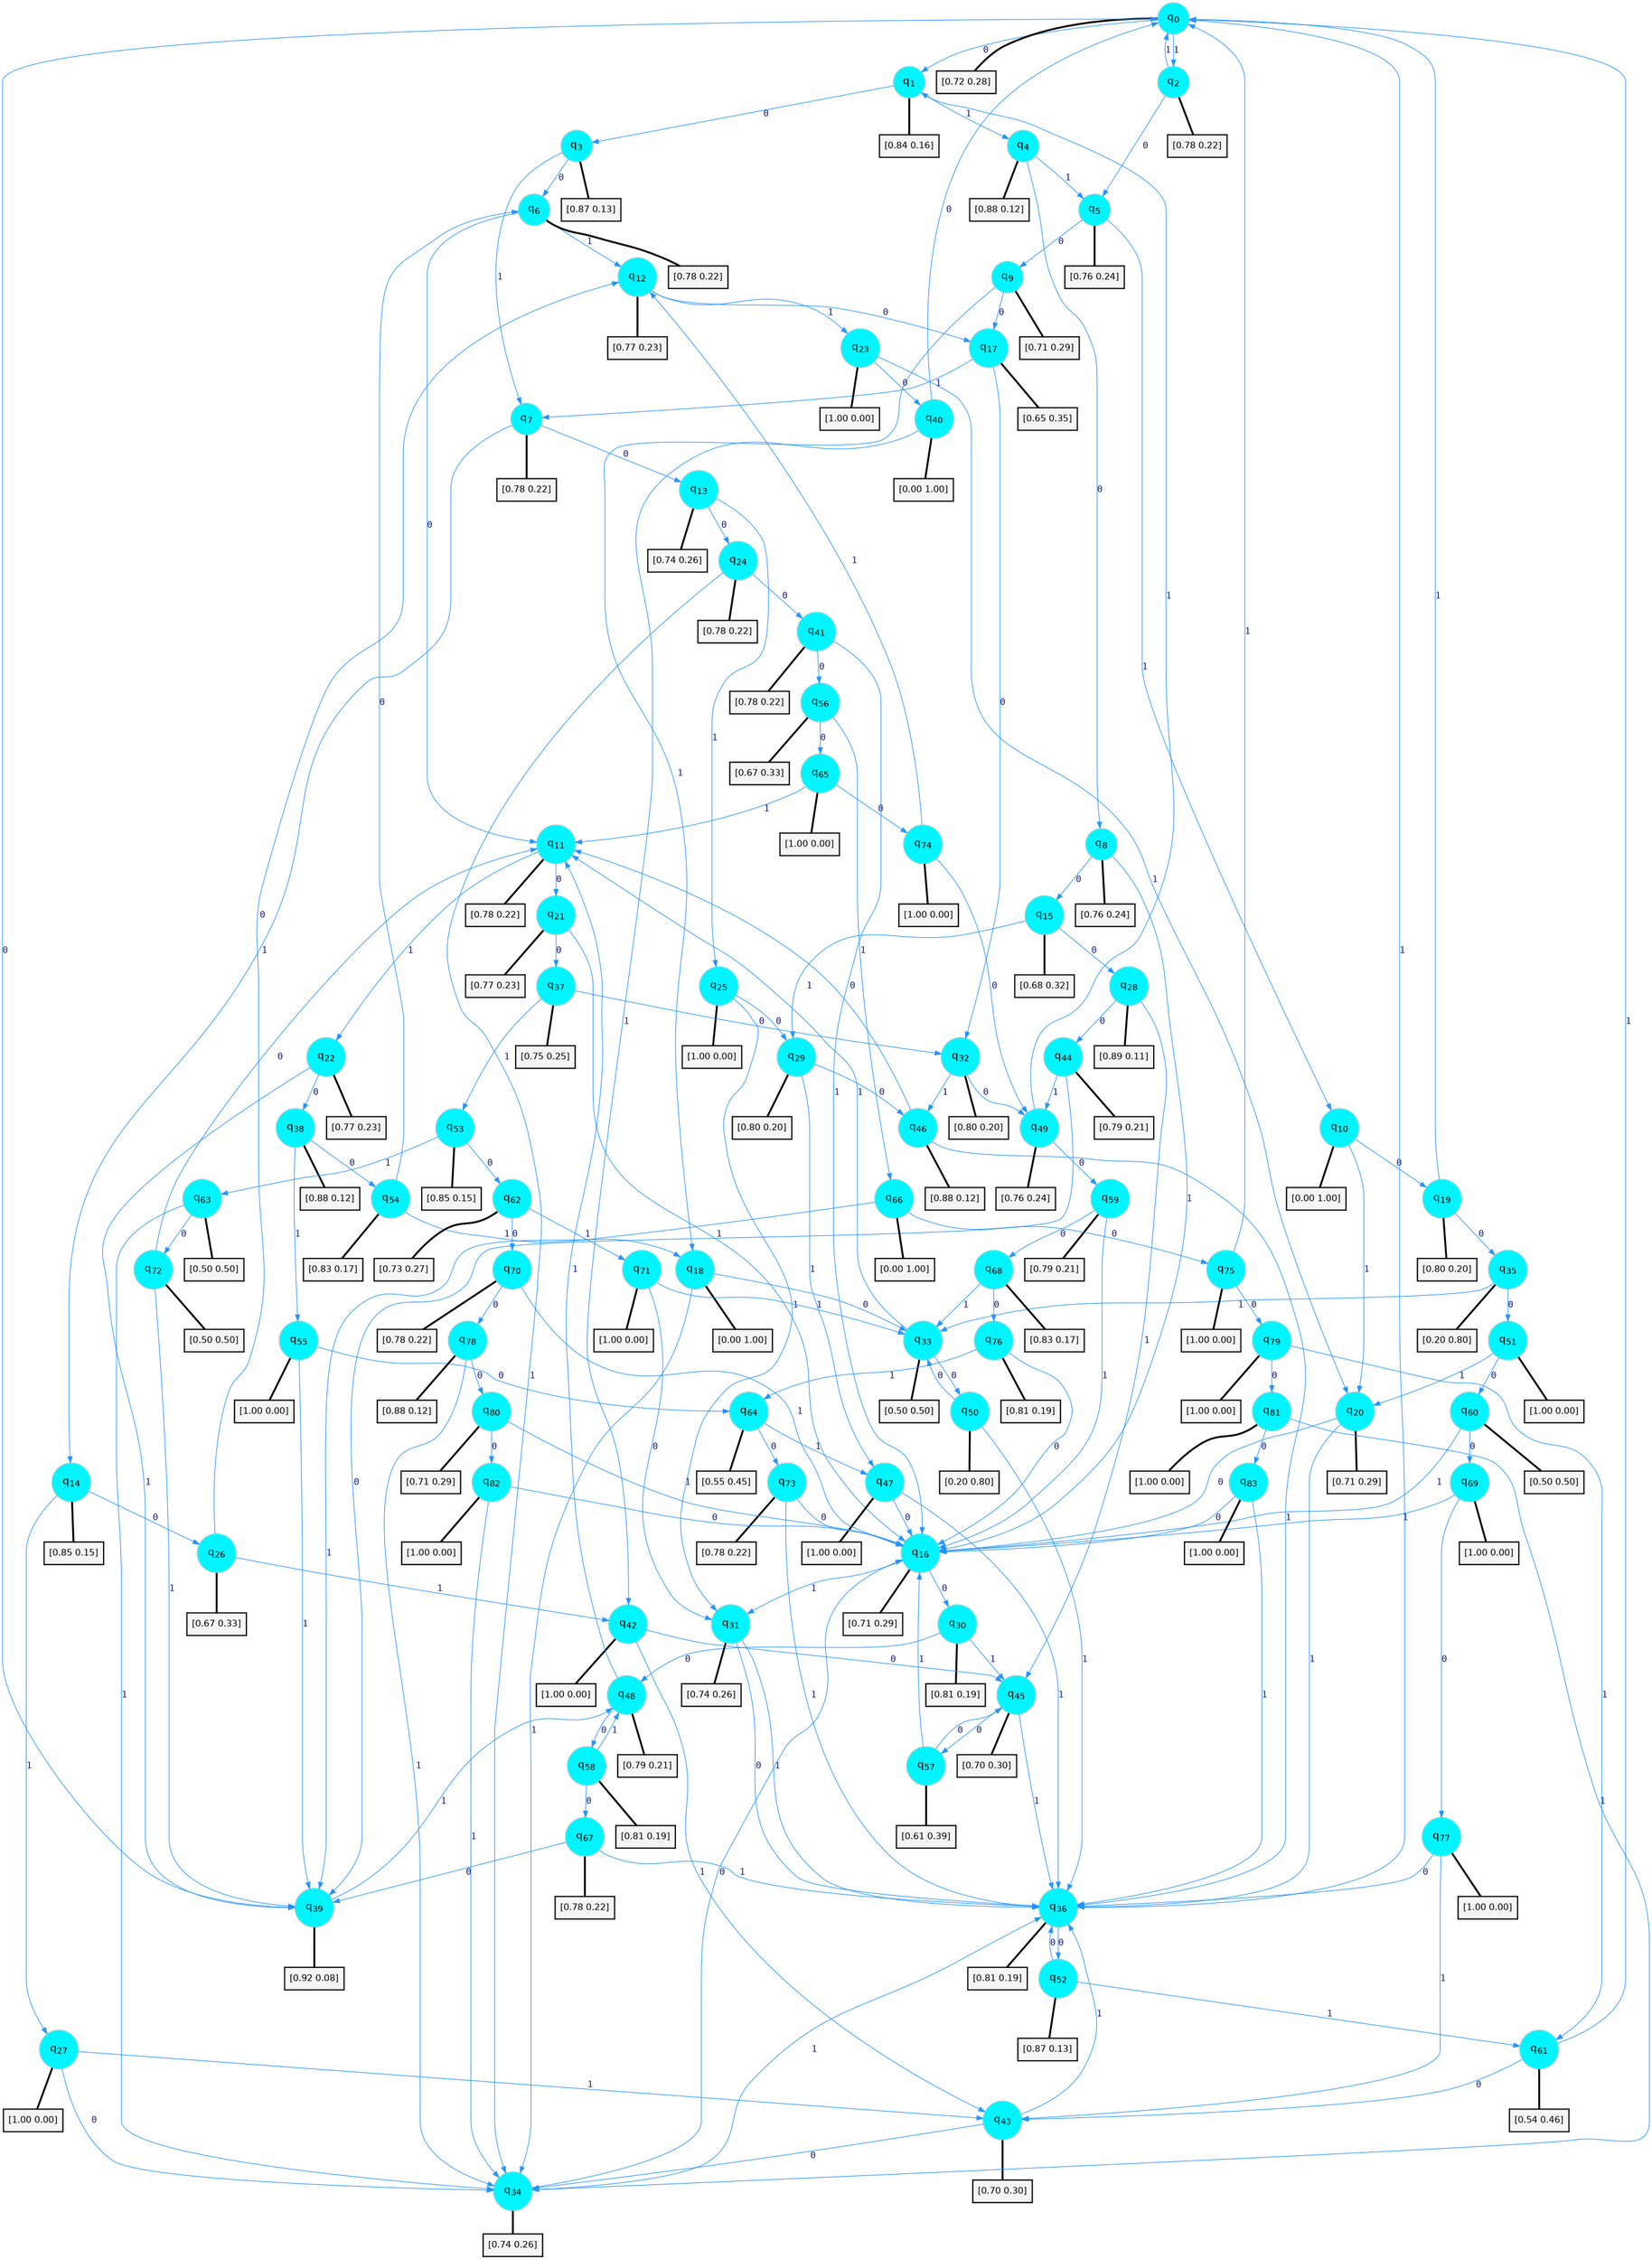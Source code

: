digraph G {
graph [
bgcolor=transparent, dpi=300, rankdir=TD, size="40,25"];
node [
color=gray, fillcolor=turquoise1, fontcolor=black, fontname=Helvetica, fontsize=16, fontweight=bold, shape=circle, style=filled];
edge [
arrowsize=1, color=dodgerblue1, fontcolor=midnightblue, fontname=courier, fontweight=bold, penwidth=1, style=solid, weight=20];
0[label=<q<SUB>0</SUB>>];
1[label=<q<SUB>1</SUB>>];
2[label=<q<SUB>2</SUB>>];
3[label=<q<SUB>3</SUB>>];
4[label=<q<SUB>4</SUB>>];
5[label=<q<SUB>5</SUB>>];
6[label=<q<SUB>6</SUB>>];
7[label=<q<SUB>7</SUB>>];
8[label=<q<SUB>8</SUB>>];
9[label=<q<SUB>9</SUB>>];
10[label=<q<SUB>10</SUB>>];
11[label=<q<SUB>11</SUB>>];
12[label=<q<SUB>12</SUB>>];
13[label=<q<SUB>13</SUB>>];
14[label=<q<SUB>14</SUB>>];
15[label=<q<SUB>15</SUB>>];
16[label=<q<SUB>16</SUB>>];
17[label=<q<SUB>17</SUB>>];
18[label=<q<SUB>18</SUB>>];
19[label=<q<SUB>19</SUB>>];
20[label=<q<SUB>20</SUB>>];
21[label=<q<SUB>21</SUB>>];
22[label=<q<SUB>22</SUB>>];
23[label=<q<SUB>23</SUB>>];
24[label=<q<SUB>24</SUB>>];
25[label=<q<SUB>25</SUB>>];
26[label=<q<SUB>26</SUB>>];
27[label=<q<SUB>27</SUB>>];
28[label=<q<SUB>28</SUB>>];
29[label=<q<SUB>29</SUB>>];
30[label=<q<SUB>30</SUB>>];
31[label=<q<SUB>31</SUB>>];
32[label=<q<SUB>32</SUB>>];
33[label=<q<SUB>33</SUB>>];
34[label=<q<SUB>34</SUB>>];
35[label=<q<SUB>35</SUB>>];
36[label=<q<SUB>36</SUB>>];
37[label=<q<SUB>37</SUB>>];
38[label=<q<SUB>38</SUB>>];
39[label=<q<SUB>39</SUB>>];
40[label=<q<SUB>40</SUB>>];
41[label=<q<SUB>41</SUB>>];
42[label=<q<SUB>42</SUB>>];
43[label=<q<SUB>43</SUB>>];
44[label=<q<SUB>44</SUB>>];
45[label=<q<SUB>45</SUB>>];
46[label=<q<SUB>46</SUB>>];
47[label=<q<SUB>47</SUB>>];
48[label=<q<SUB>48</SUB>>];
49[label=<q<SUB>49</SUB>>];
50[label=<q<SUB>50</SUB>>];
51[label=<q<SUB>51</SUB>>];
52[label=<q<SUB>52</SUB>>];
53[label=<q<SUB>53</SUB>>];
54[label=<q<SUB>54</SUB>>];
55[label=<q<SUB>55</SUB>>];
56[label=<q<SUB>56</SUB>>];
57[label=<q<SUB>57</SUB>>];
58[label=<q<SUB>58</SUB>>];
59[label=<q<SUB>59</SUB>>];
60[label=<q<SUB>60</SUB>>];
61[label=<q<SUB>61</SUB>>];
62[label=<q<SUB>62</SUB>>];
63[label=<q<SUB>63</SUB>>];
64[label=<q<SUB>64</SUB>>];
65[label=<q<SUB>65</SUB>>];
66[label=<q<SUB>66</SUB>>];
67[label=<q<SUB>67</SUB>>];
68[label=<q<SUB>68</SUB>>];
69[label=<q<SUB>69</SUB>>];
70[label=<q<SUB>70</SUB>>];
71[label=<q<SUB>71</SUB>>];
72[label=<q<SUB>72</SUB>>];
73[label=<q<SUB>73</SUB>>];
74[label=<q<SUB>74</SUB>>];
75[label=<q<SUB>75</SUB>>];
76[label=<q<SUB>76</SUB>>];
77[label=<q<SUB>77</SUB>>];
78[label=<q<SUB>78</SUB>>];
79[label=<q<SUB>79</SUB>>];
80[label=<q<SUB>80</SUB>>];
81[label=<q<SUB>81</SUB>>];
82[label=<q<SUB>82</SUB>>];
83[label=<q<SUB>83</SUB>>];
84[label="[0.72 0.28]", shape=box,fontcolor=black, fontname=Helvetica, fontsize=14, penwidth=2, fillcolor=whitesmoke,color=black];
85[label="[0.84 0.16]", shape=box,fontcolor=black, fontname=Helvetica, fontsize=14, penwidth=2, fillcolor=whitesmoke,color=black];
86[label="[0.78 0.22]", shape=box,fontcolor=black, fontname=Helvetica, fontsize=14, penwidth=2, fillcolor=whitesmoke,color=black];
87[label="[0.87 0.13]", shape=box,fontcolor=black, fontname=Helvetica, fontsize=14, penwidth=2, fillcolor=whitesmoke,color=black];
88[label="[0.88 0.12]", shape=box,fontcolor=black, fontname=Helvetica, fontsize=14, penwidth=2, fillcolor=whitesmoke,color=black];
89[label="[0.76 0.24]", shape=box,fontcolor=black, fontname=Helvetica, fontsize=14, penwidth=2, fillcolor=whitesmoke,color=black];
90[label="[0.78 0.22]", shape=box,fontcolor=black, fontname=Helvetica, fontsize=14, penwidth=2, fillcolor=whitesmoke,color=black];
91[label="[0.78 0.22]", shape=box,fontcolor=black, fontname=Helvetica, fontsize=14, penwidth=2, fillcolor=whitesmoke,color=black];
92[label="[0.76 0.24]", shape=box,fontcolor=black, fontname=Helvetica, fontsize=14, penwidth=2, fillcolor=whitesmoke,color=black];
93[label="[0.71 0.29]", shape=box,fontcolor=black, fontname=Helvetica, fontsize=14, penwidth=2, fillcolor=whitesmoke,color=black];
94[label="[0.00 1.00]", shape=box,fontcolor=black, fontname=Helvetica, fontsize=14, penwidth=2, fillcolor=whitesmoke,color=black];
95[label="[0.78 0.22]", shape=box,fontcolor=black, fontname=Helvetica, fontsize=14, penwidth=2, fillcolor=whitesmoke,color=black];
96[label="[0.77 0.23]", shape=box,fontcolor=black, fontname=Helvetica, fontsize=14, penwidth=2, fillcolor=whitesmoke,color=black];
97[label="[0.74 0.26]", shape=box,fontcolor=black, fontname=Helvetica, fontsize=14, penwidth=2, fillcolor=whitesmoke,color=black];
98[label="[0.85 0.15]", shape=box,fontcolor=black, fontname=Helvetica, fontsize=14, penwidth=2, fillcolor=whitesmoke,color=black];
99[label="[0.68 0.32]", shape=box,fontcolor=black, fontname=Helvetica, fontsize=14, penwidth=2, fillcolor=whitesmoke,color=black];
100[label="[0.71 0.29]", shape=box,fontcolor=black, fontname=Helvetica, fontsize=14, penwidth=2, fillcolor=whitesmoke,color=black];
101[label="[0.65 0.35]", shape=box,fontcolor=black, fontname=Helvetica, fontsize=14, penwidth=2, fillcolor=whitesmoke,color=black];
102[label="[0.00 1.00]", shape=box,fontcolor=black, fontname=Helvetica, fontsize=14, penwidth=2, fillcolor=whitesmoke,color=black];
103[label="[0.80 0.20]", shape=box,fontcolor=black, fontname=Helvetica, fontsize=14, penwidth=2, fillcolor=whitesmoke,color=black];
104[label="[0.71 0.29]", shape=box,fontcolor=black, fontname=Helvetica, fontsize=14, penwidth=2, fillcolor=whitesmoke,color=black];
105[label="[0.77 0.23]", shape=box,fontcolor=black, fontname=Helvetica, fontsize=14, penwidth=2, fillcolor=whitesmoke,color=black];
106[label="[0.77 0.23]", shape=box,fontcolor=black, fontname=Helvetica, fontsize=14, penwidth=2, fillcolor=whitesmoke,color=black];
107[label="[1.00 0.00]", shape=box,fontcolor=black, fontname=Helvetica, fontsize=14, penwidth=2, fillcolor=whitesmoke,color=black];
108[label="[0.78 0.22]", shape=box,fontcolor=black, fontname=Helvetica, fontsize=14, penwidth=2, fillcolor=whitesmoke,color=black];
109[label="[1.00 0.00]", shape=box,fontcolor=black, fontname=Helvetica, fontsize=14, penwidth=2, fillcolor=whitesmoke,color=black];
110[label="[0.67 0.33]", shape=box,fontcolor=black, fontname=Helvetica, fontsize=14, penwidth=2, fillcolor=whitesmoke,color=black];
111[label="[1.00 0.00]", shape=box,fontcolor=black, fontname=Helvetica, fontsize=14, penwidth=2, fillcolor=whitesmoke,color=black];
112[label="[0.89 0.11]", shape=box,fontcolor=black, fontname=Helvetica, fontsize=14, penwidth=2, fillcolor=whitesmoke,color=black];
113[label="[0.80 0.20]", shape=box,fontcolor=black, fontname=Helvetica, fontsize=14, penwidth=2, fillcolor=whitesmoke,color=black];
114[label="[0.81 0.19]", shape=box,fontcolor=black, fontname=Helvetica, fontsize=14, penwidth=2, fillcolor=whitesmoke,color=black];
115[label="[0.74 0.26]", shape=box,fontcolor=black, fontname=Helvetica, fontsize=14, penwidth=2, fillcolor=whitesmoke,color=black];
116[label="[0.80 0.20]", shape=box,fontcolor=black, fontname=Helvetica, fontsize=14, penwidth=2, fillcolor=whitesmoke,color=black];
117[label="[0.50 0.50]", shape=box,fontcolor=black, fontname=Helvetica, fontsize=14, penwidth=2, fillcolor=whitesmoke,color=black];
118[label="[0.74 0.26]", shape=box,fontcolor=black, fontname=Helvetica, fontsize=14, penwidth=2, fillcolor=whitesmoke,color=black];
119[label="[0.20 0.80]", shape=box,fontcolor=black, fontname=Helvetica, fontsize=14, penwidth=2, fillcolor=whitesmoke,color=black];
120[label="[0.81 0.19]", shape=box,fontcolor=black, fontname=Helvetica, fontsize=14, penwidth=2, fillcolor=whitesmoke,color=black];
121[label="[0.75 0.25]", shape=box,fontcolor=black, fontname=Helvetica, fontsize=14, penwidth=2, fillcolor=whitesmoke,color=black];
122[label="[0.88 0.12]", shape=box,fontcolor=black, fontname=Helvetica, fontsize=14, penwidth=2, fillcolor=whitesmoke,color=black];
123[label="[0.92 0.08]", shape=box,fontcolor=black, fontname=Helvetica, fontsize=14, penwidth=2, fillcolor=whitesmoke,color=black];
124[label="[0.00 1.00]", shape=box,fontcolor=black, fontname=Helvetica, fontsize=14, penwidth=2, fillcolor=whitesmoke,color=black];
125[label="[0.78 0.22]", shape=box,fontcolor=black, fontname=Helvetica, fontsize=14, penwidth=2, fillcolor=whitesmoke,color=black];
126[label="[1.00 0.00]", shape=box,fontcolor=black, fontname=Helvetica, fontsize=14, penwidth=2, fillcolor=whitesmoke,color=black];
127[label="[0.70 0.30]", shape=box,fontcolor=black, fontname=Helvetica, fontsize=14, penwidth=2, fillcolor=whitesmoke,color=black];
128[label="[0.79 0.21]", shape=box,fontcolor=black, fontname=Helvetica, fontsize=14, penwidth=2, fillcolor=whitesmoke,color=black];
129[label="[0.70 0.30]", shape=box,fontcolor=black, fontname=Helvetica, fontsize=14, penwidth=2, fillcolor=whitesmoke,color=black];
130[label="[0.88 0.12]", shape=box,fontcolor=black, fontname=Helvetica, fontsize=14, penwidth=2, fillcolor=whitesmoke,color=black];
131[label="[1.00 0.00]", shape=box,fontcolor=black, fontname=Helvetica, fontsize=14, penwidth=2, fillcolor=whitesmoke,color=black];
132[label="[0.79 0.21]", shape=box,fontcolor=black, fontname=Helvetica, fontsize=14, penwidth=2, fillcolor=whitesmoke,color=black];
133[label="[0.76 0.24]", shape=box,fontcolor=black, fontname=Helvetica, fontsize=14, penwidth=2, fillcolor=whitesmoke,color=black];
134[label="[0.20 0.80]", shape=box,fontcolor=black, fontname=Helvetica, fontsize=14, penwidth=2, fillcolor=whitesmoke,color=black];
135[label="[1.00 0.00]", shape=box,fontcolor=black, fontname=Helvetica, fontsize=14, penwidth=2, fillcolor=whitesmoke,color=black];
136[label="[0.87 0.13]", shape=box,fontcolor=black, fontname=Helvetica, fontsize=14, penwidth=2, fillcolor=whitesmoke,color=black];
137[label="[0.85 0.15]", shape=box,fontcolor=black, fontname=Helvetica, fontsize=14, penwidth=2, fillcolor=whitesmoke,color=black];
138[label="[0.83 0.17]", shape=box,fontcolor=black, fontname=Helvetica, fontsize=14, penwidth=2, fillcolor=whitesmoke,color=black];
139[label="[1.00 0.00]", shape=box,fontcolor=black, fontname=Helvetica, fontsize=14, penwidth=2, fillcolor=whitesmoke,color=black];
140[label="[0.67 0.33]", shape=box,fontcolor=black, fontname=Helvetica, fontsize=14, penwidth=2, fillcolor=whitesmoke,color=black];
141[label="[0.61 0.39]", shape=box,fontcolor=black, fontname=Helvetica, fontsize=14, penwidth=2, fillcolor=whitesmoke,color=black];
142[label="[0.81 0.19]", shape=box,fontcolor=black, fontname=Helvetica, fontsize=14, penwidth=2, fillcolor=whitesmoke,color=black];
143[label="[0.79 0.21]", shape=box,fontcolor=black, fontname=Helvetica, fontsize=14, penwidth=2, fillcolor=whitesmoke,color=black];
144[label="[0.50 0.50]", shape=box,fontcolor=black, fontname=Helvetica, fontsize=14, penwidth=2, fillcolor=whitesmoke,color=black];
145[label="[0.54 0.46]", shape=box,fontcolor=black, fontname=Helvetica, fontsize=14, penwidth=2, fillcolor=whitesmoke,color=black];
146[label="[0.73 0.27]", shape=box,fontcolor=black, fontname=Helvetica, fontsize=14, penwidth=2, fillcolor=whitesmoke,color=black];
147[label="[0.50 0.50]", shape=box,fontcolor=black, fontname=Helvetica, fontsize=14, penwidth=2, fillcolor=whitesmoke,color=black];
148[label="[0.55 0.45]", shape=box,fontcolor=black, fontname=Helvetica, fontsize=14, penwidth=2, fillcolor=whitesmoke,color=black];
149[label="[1.00 0.00]", shape=box,fontcolor=black, fontname=Helvetica, fontsize=14, penwidth=2, fillcolor=whitesmoke,color=black];
150[label="[0.00 1.00]", shape=box,fontcolor=black, fontname=Helvetica, fontsize=14, penwidth=2, fillcolor=whitesmoke,color=black];
151[label="[0.78 0.22]", shape=box,fontcolor=black, fontname=Helvetica, fontsize=14, penwidth=2, fillcolor=whitesmoke,color=black];
152[label="[0.83 0.17]", shape=box,fontcolor=black, fontname=Helvetica, fontsize=14, penwidth=2, fillcolor=whitesmoke,color=black];
153[label="[1.00 0.00]", shape=box,fontcolor=black, fontname=Helvetica, fontsize=14, penwidth=2, fillcolor=whitesmoke,color=black];
154[label="[0.78 0.22]", shape=box,fontcolor=black, fontname=Helvetica, fontsize=14, penwidth=2, fillcolor=whitesmoke,color=black];
155[label="[1.00 0.00]", shape=box,fontcolor=black, fontname=Helvetica, fontsize=14, penwidth=2, fillcolor=whitesmoke,color=black];
156[label="[0.50 0.50]", shape=box,fontcolor=black, fontname=Helvetica, fontsize=14, penwidth=2, fillcolor=whitesmoke,color=black];
157[label="[0.78 0.22]", shape=box,fontcolor=black, fontname=Helvetica, fontsize=14, penwidth=2, fillcolor=whitesmoke,color=black];
158[label="[1.00 0.00]", shape=box,fontcolor=black, fontname=Helvetica, fontsize=14, penwidth=2, fillcolor=whitesmoke,color=black];
159[label="[1.00 0.00]", shape=box,fontcolor=black, fontname=Helvetica, fontsize=14, penwidth=2, fillcolor=whitesmoke,color=black];
160[label="[0.81 0.19]", shape=box,fontcolor=black, fontname=Helvetica, fontsize=14, penwidth=2, fillcolor=whitesmoke,color=black];
161[label="[1.00 0.00]", shape=box,fontcolor=black, fontname=Helvetica, fontsize=14, penwidth=2, fillcolor=whitesmoke,color=black];
162[label="[0.88 0.12]", shape=box,fontcolor=black, fontname=Helvetica, fontsize=14, penwidth=2, fillcolor=whitesmoke,color=black];
163[label="[1.00 0.00]", shape=box,fontcolor=black, fontname=Helvetica, fontsize=14, penwidth=2, fillcolor=whitesmoke,color=black];
164[label="[0.71 0.29]", shape=box,fontcolor=black, fontname=Helvetica, fontsize=14, penwidth=2, fillcolor=whitesmoke,color=black];
165[label="[1.00 0.00]", shape=box,fontcolor=black, fontname=Helvetica, fontsize=14, penwidth=2, fillcolor=whitesmoke,color=black];
166[label="[1.00 0.00]", shape=box,fontcolor=black, fontname=Helvetica, fontsize=14, penwidth=2, fillcolor=whitesmoke,color=black];
167[label="[1.00 0.00]", shape=box,fontcolor=black, fontname=Helvetica, fontsize=14, penwidth=2, fillcolor=whitesmoke,color=black];
0->1 [label=0];
0->2 [label=1];
0->84 [arrowhead=none, penwidth=3,color=black];
1->3 [label=0];
1->4 [label=1];
1->85 [arrowhead=none, penwidth=3,color=black];
2->5 [label=0];
2->0 [label=1];
2->86 [arrowhead=none, penwidth=3,color=black];
3->6 [label=0];
3->7 [label=1];
3->87 [arrowhead=none, penwidth=3,color=black];
4->8 [label=0];
4->5 [label=1];
4->88 [arrowhead=none, penwidth=3,color=black];
5->9 [label=0];
5->10 [label=1];
5->89 [arrowhead=none, penwidth=3,color=black];
6->11 [label=0];
6->12 [label=1];
6->90 [arrowhead=none, penwidth=3,color=black];
7->13 [label=0];
7->14 [label=1];
7->91 [arrowhead=none, penwidth=3,color=black];
8->15 [label=0];
8->16 [label=1];
8->92 [arrowhead=none, penwidth=3,color=black];
9->17 [label=0];
9->18 [label=1];
9->93 [arrowhead=none, penwidth=3,color=black];
10->19 [label=0];
10->20 [label=1];
10->94 [arrowhead=none, penwidth=3,color=black];
11->21 [label=0];
11->22 [label=1];
11->95 [arrowhead=none, penwidth=3,color=black];
12->17 [label=0];
12->23 [label=1];
12->96 [arrowhead=none, penwidth=3,color=black];
13->24 [label=0];
13->25 [label=1];
13->97 [arrowhead=none, penwidth=3,color=black];
14->26 [label=0];
14->27 [label=1];
14->98 [arrowhead=none, penwidth=3,color=black];
15->28 [label=0];
15->29 [label=1];
15->99 [arrowhead=none, penwidth=3,color=black];
16->30 [label=0];
16->31 [label=1];
16->100 [arrowhead=none, penwidth=3,color=black];
17->32 [label=0];
17->7 [label=1];
17->101 [arrowhead=none, penwidth=3,color=black];
18->33 [label=0];
18->34 [label=1];
18->102 [arrowhead=none, penwidth=3,color=black];
19->35 [label=0];
19->0 [label=1];
19->103 [arrowhead=none, penwidth=3,color=black];
20->16 [label=0];
20->36 [label=1];
20->104 [arrowhead=none, penwidth=3,color=black];
21->37 [label=0];
21->16 [label=1];
21->105 [arrowhead=none, penwidth=3,color=black];
22->38 [label=0];
22->39 [label=1];
22->106 [arrowhead=none, penwidth=3,color=black];
23->40 [label=0];
23->20 [label=1];
23->107 [arrowhead=none, penwidth=3,color=black];
24->41 [label=0];
24->34 [label=1];
24->108 [arrowhead=none, penwidth=3,color=black];
25->29 [label=0];
25->31 [label=1];
25->109 [arrowhead=none, penwidth=3,color=black];
26->12 [label=0];
26->42 [label=1];
26->110 [arrowhead=none, penwidth=3,color=black];
27->34 [label=0];
27->43 [label=1];
27->111 [arrowhead=none, penwidth=3,color=black];
28->44 [label=0];
28->45 [label=1];
28->112 [arrowhead=none, penwidth=3,color=black];
29->46 [label=0];
29->47 [label=1];
29->113 [arrowhead=none, penwidth=3,color=black];
30->48 [label=0];
30->45 [label=1];
30->114 [arrowhead=none, penwidth=3,color=black];
31->36 [label=0];
31->36 [label=1];
31->115 [arrowhead=none, penwidth=3,color=black];
32->49 [label=0];
32->46 [label=1];
32->116 [arrowhead=none, penwidth=3,color=black];
33->50 [label=0];
33->11 [label=1];
33->117 [arrowhead=none, penwidth=3,color=black];
34->16 [label=0];
34->36 [label=1];
34->118 [arrowhead=none, penwidth=3,color=black];
35->51 [label=0];
35->33 [label=1];
35->119 [arrowhead=none, penwidth=3,color=black];
36->52 [label=0];
36->0 [label=1];
36->120 [arrowhead=none, penwidth=3,color=black];
37->32 [label=0];
37->53 [label=1];
37->121 [arrowhead=none, penwidth=3,color=black];
38->54 [label=0];
38->55 [label=1];
38->122 [arrowhead=none, penwidth=3,color=black];
39->0 [label=0];
39->48 [label=1];
39->123 [arrowhead=none, penwidth=3,color=black];
40->0 [label=0];
40->42 [label=1];
40->124 [arrowhead=none, penwidth=3,color=black];
41->56 [label=0];
41->16 [label=1];
41->125 [arrowhead=none, penwidth=3,color=black];
42->45 [label=0];
42->43 [label=1];
42->126 [arrowhead=none, penwidth=3,color=black];
43->34 [label=0];
43->36 [label=1];
43->127 [arrowhead=none, penwidth=3,color=black];
44->39 [label=0];
44->49 [label=1];
44->128 [arrowhead=none, penwidth=3,color=black];
45->57 [label=0];
45->36 [label=1];
45->129 [arrowhead=none, penwidth=3,color=black];
46->11 [label=0];
46->36 [label=1];
46->130 [arrowhead=none, penwidth=3,color=black];
47->16 [label=0];
47->36 [label=1];
47->131 [arrowhead=none, penwidth=3,color=black];
48->58 [label=0];
48->11 [label=1];
48->132 [arrowhead=none, penwidth=3,color=black];
49->59 [label=0];
49->1 [label=1];
49->133 [arrowhead=none, penwidth=3,color=black];
50->33 [label=0];
50->36 [label=1];
50->134 [arrowhead=none, penwidth=3,color=black];
51->60 [label=0];
51->20 [label=1];
51->135 [arrowhead=none, penwidth=3,color=black];
52->36 [label=0];
52->61 [label=1];
52->136 [arrowhead=none, penwidth=3,color=black];
53->62 [label=0];
53->63 [label=1];
53->137 [arrowhead=none, penwidth=3,color=black];
54->6 [label=0];
54->18 [label=1];
54->138 [arrowhead=none, penwidth=3,color=black];
55->64 [label=0];
55->39 [label=1];
55->139 [arrowhead=none, penwidth=3,color=black];
56->65 [label=0];
56->66 [label=1];
56->140 [arrowhead=none, penwidth=3,color=black];
57->45 [label=0];
57->16 [label=1];
57->141 [arrowhead=none, penwidth=3,color=black];
58->67 [label=0];
58->48 [label=1];
58->142 [arrowhead=none, penwidth=3,color=black];
59->68 [label=0];
59->16 [label=1];
59->143 [arrowhead=none, penwidth=3,color=black];
60->69 [label=0];
60->16 [label=1];
60->144 [arrowhead=none, penwidth=3,color=black];
61->43 [label=0];
61->0 [label=1];
61->145 [arrowhead=none, penwidth=3,color=black];
62->70 [label=0];
62->71 [label=1];
62->146 [arrowhead=none, penwidth=3,color=black];
63->72 [label=0];
63->34 [label=1];
63->147 [arrowhead=none, penwidth=3,color=black];
64->73 [label=0];
64->47 [label=1];
64->148 [arrowhead=none, penwidth=3,color=black];
65->74 [label=0];
65->11 [label=1];
65->149 [arrowhead=none, penwidth=3,color=black];
66->75 [label=0];
66->39 [label=1];
66->150 [arrowhead=none, penwidth=3,color=black];
67->39 [label=0];
67->36 [label=1];
67->151 [arrowhead=none, penwidth=3,color=black];
68->76 [label=0];
68->33 [label=1];
68->152 [arrowhead=none, penwidth=3,color=black];
69->77 [label=0];
69->16 [label=1];
69->153 [arrowhead=none, penwidth=3,color=black];
70->78 [label=0];
70->16 [label=1];
70->154 [arrowhead=none, penwidth=3,color=black];
71->31 [label=0];
71->33 [label=1];
71->155 [arrowhead=none, penwidth=3,color=black];
72->11 [label=0];
72->39 [label=1];
72->156 [arrowhead=none, penwidth=3,color=black];
73->16 [label=0];
73->36 [label=1];
73->157 [arrowhead=none, penwidth=3,color=black];
74->49 [label=0];
74->12 [label=1];
74->158 [arrowhead=none, penwidth=3,color=black];
75->79 [label=0];
75->0 [label=1];
75->159 [arrowhead=none, penwidth=3,color=black];
76->16 [label=0];
76->64 [label=1];
76->160 [arrowhead=none, penwidth=3,color=black];
77->36 [label=0];
77->43 [label=1];
77->161 [arrowhead=none, penwidth=3,color=black];
78->80 [label=0];
78->34 [label=1];
78->162 [arrowhead=none, penwidth=3,color=black];
79->81 [label=0];
79->61 [label=1];
79->163 [arrowhead=none, penwidth=3,color=black];
80->82 [label=0];
80->16 [label=1];
80->164 [arrowhead=none, penwidth=3,color=black];
81->83 [label=0];
81->34 [label=1];
81->165 [arrowhead=none, penwidth=3,color=black];
82->16 [label=0];
82->34 [label=1];
82->166 [arrowhead=none, penwidth=3,color=black];
83->16 [label=0];
83->36 [label=1];
83->167 [arrowhead=none, penwidth=3,color=black];
}
